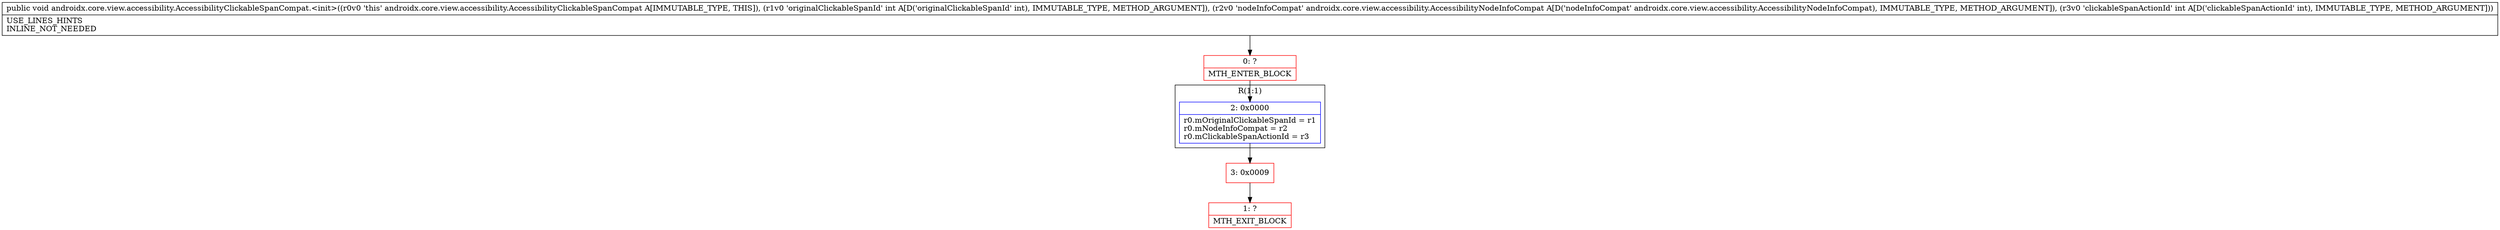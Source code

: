 digraph "CFG forandroidx.core.view.accessibility.AccessibilityClickableSpanCompat.\<init\>(ILandroidx\/core\/view\/accessibility\/AccessibilityNodeInfoCompat;I)V" {
subgraph cluster_Region_1299741486 {
label = "R(1:1)";
node [shape=record,color=blue];
Node_2 [shape=record,label="{2\:\ 0x0000|r0.mOriginalClickableSpanId = r1\lr0.mNodeInfoCompat = r2\lr0.mClickableSpanActionId = r3\l}"];
}
Node_0 [shape=record,color=red,label="{0\:\ ?|MTH_ENTER_BLOCK\l}"];
Node_3 [shape=record,color=red,label="{3\:\ 0x0009}"];
Node_1 [shape=record,color=red,label="{1\:\ ?|MTH_EXIT_BLOCK\l}"];
MethodNode[shape=record,label="{public void androidx.core.view.accessibility.AccessibilityClickableSpanCompat.\<init\>((r0v0 'this' androidx.core.view.accessibility.AccessibilityClickableSpanCompat A[IMMUTABLE_TYPE, THIS]), (r1v0 'originalClickableSpanId' int A[D('originalClickableSpanId' int), IMMUTABLE_TYPE, METHOD_ARGUMENT]), (r2v0 'nodeInfoCompat' androidx.core.view.accessibility.AccessibilityNodeInfoCompat A[D('nodeInfoCompat' androidx.core.view.accessibility.AccessibilityNodeInfoCompat), IMMUTABLE_TYPE, METHOD_ARGUMENT]), (r3v0 'clickableSpanActionId' int A[D('clickableSpanActionId' int), IMMUTABLE_TYPE, METHOD_ARGUMENT]))  | USE_LINES_HINTS\lINLINE_NOT_NEEDED\l}"];
MethodNode -> Node_0;Node_2 -> Node_3;
Node_0 -> Node_2;
Node_3 -> Node_1;
}


